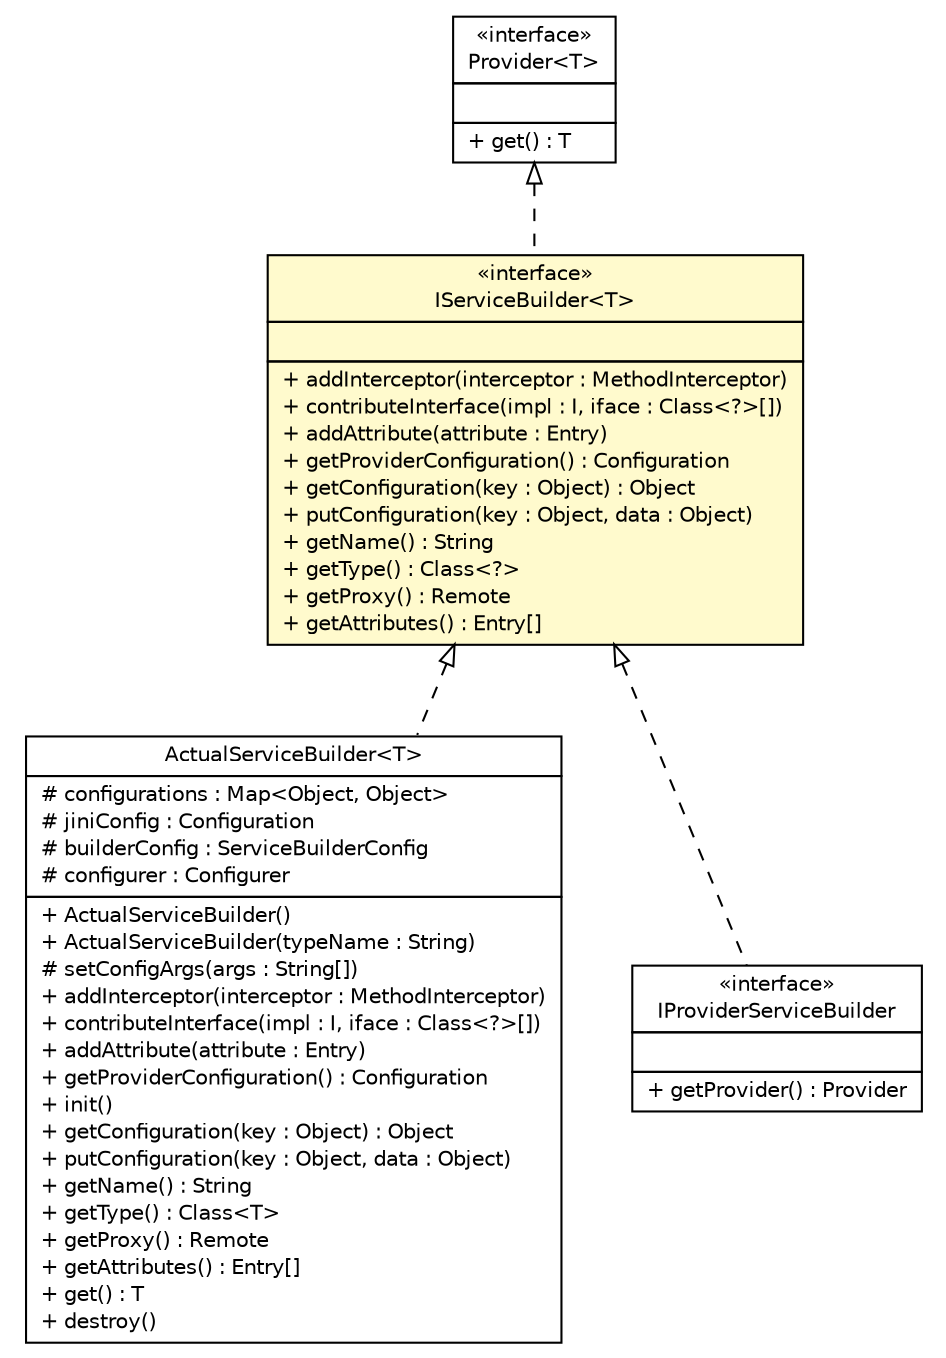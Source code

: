 #!/usr/local/bin/dot
#
# Class diagram 
# Generated by UMLGraph version R5_6 (http://www.umlgraph.org/)
#

digraph G {
	edge [fontname="Helvetica",fontsize=10,labelfontname="Helvetica",labelfontsize=10];
	node [fontname="Helvetica",fontsize=10,shape=plaintext];
	nodesep=0.25;
	ranksep=0.5;
	// sorcer.core.service.ActualServiceBuilder<T>
	c272484 [label=<<table title="sorcer.core.service.ActualServiceBuilder" border="0" cellborder="1" cellspacing="0" cellpadding="2" port="p" href="./ActualServiceBuilder.html">
		<tr><td><table border="0" cellspacing="0" cellpadding="1">
<tr><td align="center" balign="center"> ActualServiceBuilder&lt;T&gt; </td></tr>
		</table></td></tr>
		<tr><td><table border="0" cellspacing="0" cellpadding="1">
<tr><td align="left" balign="left"> # configurations : Map&lt;Object, Object&gt; </td></tr>
<tr><td align="left" balign="left"> # jiniConfig : Configuration </td></tr>
<tr><td align="left" balign="left"> # builderConfig : ServiceBuilderConfig </td></tr>
<tr><td align="left" balign="left"> # configurer : Configurer </td></tr>
		</table></td></tr>
		<tr><td><table border="0" cellspacing="0" cellpadding="1">
<tr><td align="left" balign="left"> + ActualServiceBuilder() </td></tr>
<tr><td align="left" balign="left"> + ActualServiceBuilder(typeName : String) </td></tr>
<tr><td align="left" balign="left"> # setConfigArgs(args : String[]) </td></tr>
<tr><td align="left" balign="left"> + addInterceptor(interceptor : MethodInterceptor) </td></tr>
<tr><td align="left" balign="left"> + contributeInterface(impl : I, iface : Class&lt;?&gt;[]) </td></tr>
<tr><td align="left" balign="left"> + addAttribute(attribute : Entry) </td></tr>
<tr><td align="left" balign="left"> + getProviderConfiguration() : Configuration </td></tr>
<tr><td align="left" balign="left"> + init() </td></tr>
<tr><td align="left" balign="left"> + getConfiguration(key : Object) : Object </td></tr>
<tr><td align="left" balign="left"> + putConfiguration(key : Object, data : Object) </td></tr>
<tr><td align="left" balign="left"> + getName() : String </td></tr>
<tr><td align="left" balign="left"> + getType() : Class&lt;T&gt; </td></tr>
<tr><td align="left" balign="left"> + getProxy() : Remote </td></tr>
<tr><td align="left" balign="left"> + getAttributes() : Entry[] </td></tr>
<tr><td align="left" balign="left"> + get() : T </td></tr>
<tr><td align="left" balign="left"> + destroy() </td></tr>
		</table></td></tr>
		</table>>, URL="./ActualServiceBuilder.html", fontname="Helvetica", fontcolor="black", fontsize=10.0];
	// sorcer.core.service.IServiceBuilder<T>
	c272488 [label=<<table title="sorcer.core.service.IServiceBuilder" border="0" cellborder="1" cellspacing="0" cellpadding="2" port="p" bgcolor="lemonChiffon" href="./IServiceBuilder.html">
		<tr><td><table border="0" cellspacing="0" cellpadding="1">
<tr><td align="center" balign="center"> &#171;interface&#187; </td></tr>
<tr><td align="center" balign="center"> IServiceBuilder&lt;T&gt; </td></tr>
		</table></td></tr>
		<tr><td><table border="0" cellspacing="0" cellpadding="1">
<tr><td align="left" balign="left">  </td></tr>
		</table></td></tr>
		<tr><td><table border="0" cellspacing="0" cellpadding="1">
<tr><td align="left" balign="left"> + addInterceptor(interceptor : MethodInterceptor) </td></tr>
<tr><td align="left" balign="left"> + contributeInterface(impl : I, iface : Class&lt;?&gt;[]) </td></tr>
<tr><td align="left" balign="left"> + addAttribute(attribute : Entry) </td></tr>
<tr><td align="left" balign="left"> + getProviderConfiguration() : Configuration </td></tr>
<tr><td align="left" balign="left"> + getConfiguration(key : Object) : Object </td></tr>
<tr><td align="left" balign="left"> + putConfiguration(key : Object, data : Object) </td></tr>
<tr><td align="left" balign="left"> + getName() : String </td></tr>
<tr><td align="left" balign="left"> + getType() : Class&lt;?&gt; </td></tr>
<tr><td align="left" balign="left"> + getProxy() : Remote </td></tr>
<tr><td align="left" balign="left"> + getAttributes() : Entry[] </td></tr>
		</table></td></tr>
		</table>>, URL="./IServiceBuilder.html", fontname="Helvetica", fontcolor="black", fontsize=10.0];
	// sorcer.core.service.IProviderServiceBuilder
	c272490 [label=<<table title="sorcer.core.service.IProviderServiceBuilder" border="0" cellborder="1" cellspacing="0" cellpadding="2" port="p" href="./IProviderServiceBuilder.html">
		<tr><td><table border="0" cellspacing="0" cellpadding="1">
<tr><td align="center" balign="center"> &#171;interface&#187; </td></tr>
<tr><td align="center" balign="center"> IProviderServiceBuilder </td></tr>
		</table></td></tr>
		<tr><td><table border="0" cellspacing="0" cellpadding="1">
<tr><td align="left" balign="left">  </td></tr>
		</table></td></tr>
		<tr><td><table border="0" cellspacing="0" cellpadding="1">
<tr><td align="left" balign="left"> + getProvider() : Provider </td></tr>
		</table></td></tr>
		</table>>, URL="./IProviderServiceBuilder.html", fontname="Helvetica", fontcolor="black", fontsize=10.0];
	//sorcer.core.service.ActualServiceBuilder<T> implements sorcer.core.service.IServiceBuilder<T>
	c272488:p -> c272484:p [dir=back,arrowtail=empty,style=dashed];
	//sorcer.core.service.IServiceBuilder<T> implements javax.inject.Provider<T>
	c272835:p -> c272488:p [dir=back,arrowtail=empty,style=dashed];
	//sorcer.core.service.IProviderServiceBuilder implements sorcer.core.service.IServiceBuilder<T>
	c272488:p -> c272490:p [dir=back,arrowtail=empty,style=dashed];
	// javax.inject.Provider<T>
	c272835 [label=<<table title="javax.inject.Provider" border="0" cellborder="1" cellspacing="0" cellpadding="2" port="p">
		<tr><td><table border="0" cellspacing="0" cellpadding="1">
<tr><td align="center" balign="center"> &#171;interface&#187; </td></tr>
<tr><td align="center" balign="center"> Provider&lt;T&gt; </td></tr>
		</table></td></tr>
		<tr><td><table border="0" cellspacing="0" cellpadding="1">
<tr><td align="left" balign="left">  </td></tr>
		</table></td></tr>
		<tr><td><table border="0" cellspacing="0" cellpadding="1">
<tr><td align="left" balign="left"> + get() : T </td></tr>
		</table></td></tr>
		</table>>, URL="null", fontname="Helvetica", fontcolor="black", fontsize=10.0];
}

